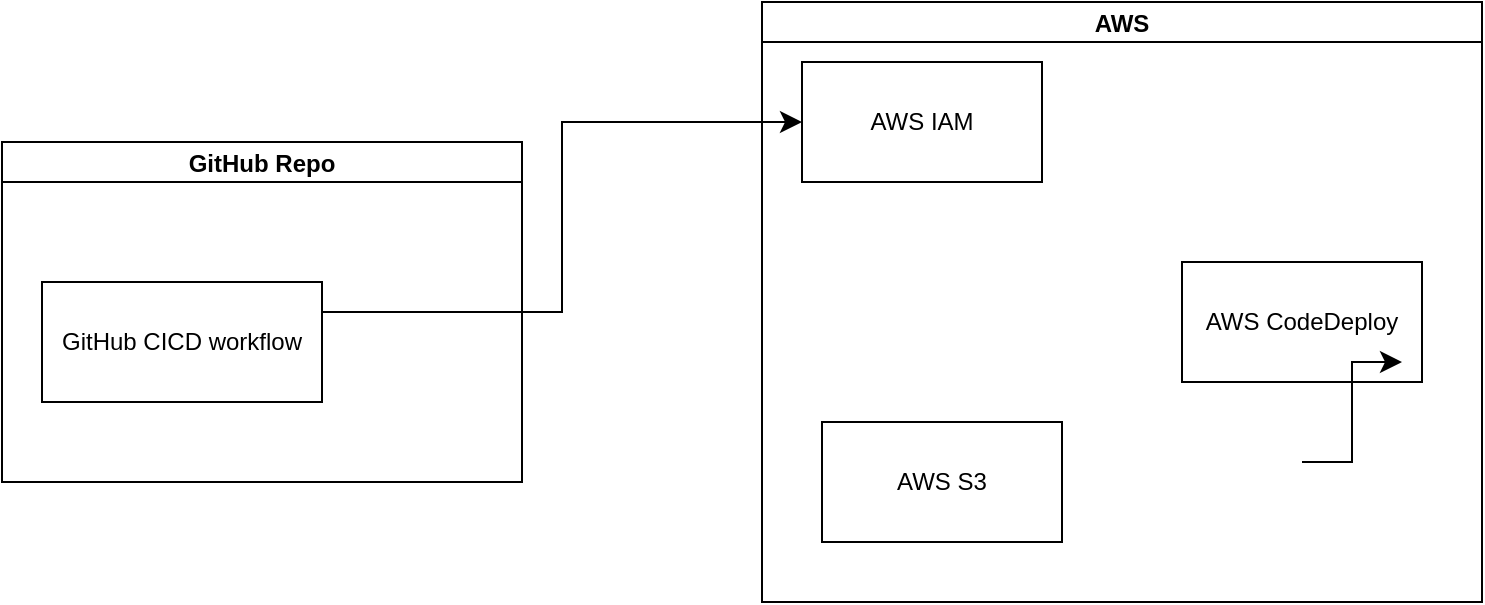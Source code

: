 <mxfile version="20.7.3" type="github">
  <diagram id="lixtpbhgssOBW7LOqAbz" name="Page-1">
    <mxGraphModel dx="2074" dy="782" grid="1" gridSize="10" guides="1" tooltips="1" connect="1" arrows="1" fold="1" page="1" pageScale="1" pageWidth="850" pageHeight="1100" math="0" shadow="0">
      <root>
        <mxCell id="0" />
        <mxCell id="1" parent="0" />
        <mxCell id="hPZ5j5HDaCzO589Nq4dV-5" value="GitHub Repo" style="swimlane;startSize=20;horizontal=1;containerType=tree;newEdgeStyle={&quot;edgeStyle&quot;:&quot;elbowEdgeStyle&quot;,&quot;startArrow&quot;:&quot;none&quot;,&quot;endArrow&quot;:&quot;none&quot;};" vertex="1" parent="1">
          <mxGeometry x="70" y="140" width="260" height="170" as="geometry" />
        </mxCell>
        <UserObject label="GitHub CICD workflow" treeRoot="1" id="hPZ5j5HDaCzO589Nq4dV-8">
          <mxCell style="whiteSpace=wrap;html=1;align=center;treeFolding=1;treeMoving=1;newEdgeStyle={&quot;edgeStyle&quot;:&quot;elbowEdgeStyle&quot;,&quot;startArrow&quot;:&quot;none&quot;,&quot;endArrow&quot;:&quot;none&quot;};" vertex="1" parent="hPZ5j5HDaCzO589Nq4dV-5">
            <mxGeometry x="20" y="70" width="140" height="60" as="geometry" />
          </mxCell>
        </UserObject>
        <mxCell id="hPZ5j5HDaCzO589Nq4dV-12" value="AWS" style="swimlane;startSize=20;horizontal=1;containerType=tree;newEdgeStyle={&quot;edgeStyle&quot;:&quot;elbowEdgeStyle&quot;,&quot;startArrow&quot;:&quot;none&quot;,&quot;endArrow&quot;:&quot;none&quot;};" vertex="1" parent="1">
          <mxGeometry x="450" y="70" width="360" height="300" as="geometry" />
        </mxCell>
        <UserObject label="AWS IAM" treeRoot="1" id="hPZ5j5HDaCzO589Nq4dV-15">
          <mxCell style="whiteSpace=wrap;html=1;align=center;treeFolding=1;treeMoving=1;newEdgeStyle={&quot;edgeStyle&quot;:&quot;elbowEdgeStyle&quot;,&quot;startArrow&quot;:&quot;none&quot;,&quot;endArrow&quot;:&quot;none&quot;};" vertex="1" parent="hPZ5j5HDaCzO589Nq4dV-12">
            <mxGeometry x="20" y="30" width="120" height="60" as="geometry" />
          </mxCell>
        </UserObject>
        <UserObject label="AWS S3" treeRoot="1" id="hPZ5j5HDaCzO589Nq4dV-18">
          <mxCell style="whiteSpace=wrap;html=1;align=center;treeFolding=1;treeMoving=1;newEdgeStyle={&quot;edgeStyle&quot;:&quot;elbowEdgeStyle&quot;,&quot;startArrow&quot;:&quot;none&quot;,&quot;endArrow&quot;:&quot;none&quot;};" vertex="1" parent="hPZ5j5HDaCzO589Nq4dV-12">
            <mxGeometry x="30" y="210" width="120" height="60" as="geometry" />
          </mxCell>
        </UserObject>
        <UserObject label="AWS CodeDeploy" treeRoot="1" id="hPZ5j5HDaCzO589Nq4dV-19">
          <mxCell style="whiteSpace=wrap;html=1;align=center;treeFolding=1;treeMoving=1;newEdgeStyle={&quot;edgeStyle&quot;:&quot;elbowEdgeStyle&quot;,&quot;startArrow&quot;:&quot;none&quot;,&quot;endArrow&quot;:&quot;none&quot;};" vertex="1" parent="hPZ5j5HDaCzO589Nq4dV-12">
            <mxGeometry x="210" y="130" width="120" height="60" as="geometry" />
          </mxCell>
        </UserObject>
        <mxCell id="hPZ5j5HDaCzO589Nq4dV-20" value="" style="edgeStyle=elbowEdgeStyle;elbow=horizontal;endArrow=classic;html=1;curved=0;rounded=0;endSize=8;startSize=8;" edge="1" parent="1">
          <mxGeometry width="50" height="50" relative="1" as="geometry">
            <mxPoint x="720" y="300" as="sourcePoint" />
            <mxPoint x="770" y="250" as="targetPoint" />
          </mxGeometry>
        </mxCell>
        <mxCell id="hPZ5j5HDaCzO589Nq4dV-21" value="" style="edgeStyle=elbowEdgeStyle;elbow=horizontal;endArrow=classic;html=1;curved=0;rounded=0;endSize=8;startSize=8;exitX=1;exitY=0.25;exitDx=0;exitDy=0;entryX=0;entryY=0.5;entryDx=0;entryDy=0;" edge="1" parent="1" source="hPZ5j5HDaCzO589Nq4dV-8" target="hPZ5j5HDaCzO589Nq4dV-15">
          <mxGeometry width="50" height="50" relative="1" as="geometry">
            <mxPoint x="340" y="160" as="sourcePoint" />
            <mxPoint x="390" y="110" as="targetPoint" />
          </mxGeometry>
        </mxCell>
      </root>
    </mxGraphModel>
  </diagram>
</mxfile>
